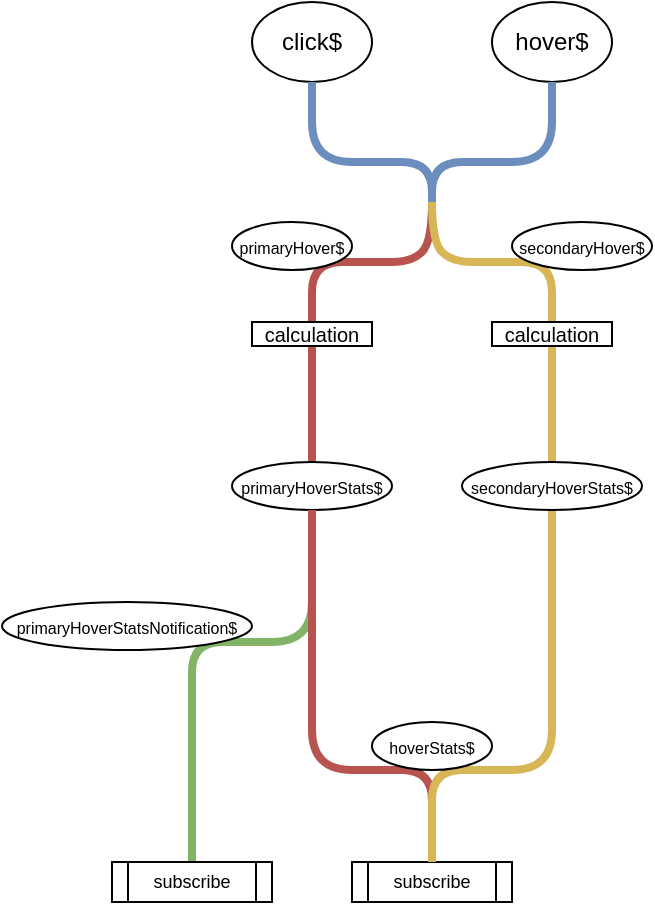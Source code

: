 <mxfile version="21.7.5" type="device" pages="3">
  <diagram id="mY4YXEkPMP-CmCI0tjbR" name="Page-1">
    <mxGraphModel dx="794" dy="834" grid="1" gridSize="10" guides="1" tooltips="1" connect="1" arrows="1" fold="1" page="1" pageScale="1" pageWidth="850" pageHeight="1100" math="0" shadow="0">
      <root>
        <mxCell id="0" />
        <mxCell id="1" parent="0" />
        <mxCell id="CvvgczpRA4a4i3LXRFUK-23" value="" style="curved=1;endArrow=none;html=1;rounded=0;endFill=0;strokeWidth=4;movable=1;resizable=1;rotatable=1;deletable=1;editable=1;connectable=1;entryX=0.5;entryY=1;entryDx=0;entryDy=0;fillColor=#d5e8d4;strokeColor=#82b366;" parent="1" target="CvvgczpRA4a4i3LXRFUK-26" edge="1">
          <mxGeometry x="-0.414" y="-170" width="50" height="50" relative="1" as="geometry">
            <mxPoint x="420" y="700" as="sourcePoint" />
            <mxPoint x="480" y="530" as="targetPoint" />
            <Array as="points">
              <mxPoint x="420" y="620.02" />
              <mxPoint x="420" y="590.02" />
              <mxPoint x="450" y="590.02" />
              <mxPoint x="470" y="590" />
              <mxPoint x="480" y="580" />
              <mxPoint x="480" y="560" />
            </Array>
            <mxPoint x="10" y="230" as="offset" />
          </mxGeometry>
        </mxCell>
        <mxCell id="CvvgczpRA4a4i3LXRFUK-1" value="click$" style="ellipse;whiteSpace=wrap;html=1;" parent="1" vertex="1">
          <mxGeometry x="450" y="270" width="60" height="40" as="geometry" />
        </mxCell>
        <mxCell id="CvvgczpRA4a4i3LXRFUK-3" value="hover$" style="ellipse;whiteSpace=wrap;html=1;" parent="1" vertex="1">
          <mxGeometry x="570" y="270" width="60" height="40" as="geometry" />
        </mxCell>
        <mxCell id="CvvgczpRA4a4i3LXRFUK-12" value="" style="curved=1;endArrow=none;html=1;rounded=0;endFill=0;strokeWidth=4;movable=1;resizable=1;rotatable=1;deletable=1;editable=1;connectable=1;fillColor=#dae8fc;strokeColor=#6c8ebf;" parent="1" edge="1">
          <mxGeometry x="-0.414" y="-170" width="50" height="50" relative="1" as="geometry">
            <mxPoint x="540" y="369.98" as="sourcePoint" />
            <mxPoint x="480" y="310" as="targetPoint" />
            <Array as="points">
              <mxPoint x="540" y="380" />
              <mxPoint x="540" y="350" />
              <mxPoint x="510" y="350" />
              <mxPoint x="490" y="349.98" />
              <mxPoint x="480" y="339.98" />
              <mxPoint x="480" y="319.98" />
            </Array>
            <mxPoint x="10" y="230" as="offset" />
          </mxGeometry>
        </mxCell>
        <mxCell id="CvvgczpRA4a4i3LXRFUK-15" value="" style="curved=1;endArrow=none;html=1;rounded=0;endFill=0;strokeWidth=4;movable=1;resizable=1;rotatable=1;deletable=1;editable=1;connectable=1;fillColor=#f8cecc;strokeColor=#b85450;" parent="1" edge="1">
          <mxGeometry x="-0.414" y="-170" width="50" height="50" relative="1" as="geometry">
            <mxPoint x="480" y="540" as="sourcePoint" />
            <mxPoint x="540" y="370" as="targetPoint" />
            <Array as="points">
              <mxPoint x="480" y="430.02" />
              <mxPoint x="480" y="400.02" />
              <mxPoint x="510" y="400.02" />
              <mxPoint x="530" y="400" />
              <mxPoint x="540" y="390" />
              <mxPoint x="540" y="370" />
            </Array>
            <mxPoint x="10" y="230" as="offset" />
          </mxGeometry>
        </mxCell>
        <mxCell id="CvvgczpRA4a4i3LXRFUK-20" value="&lt;font style=&quot;font-size: 8px;&quot;&gt;primaryHover$&lt;/font&gt;" style="ellipse;whiteSpace=wrap;html=1;" parent="1" vertex="1">
          <mxGeometry x="440" y="380" width="60" height="24" as="geometry" />
        </mxCell>
        <mxCell id="CvvgczpRA4a4i3LXRFUK-24" value="calculation" style="rounded=0;whiteSpace=wrap;html=1;fontSize=10;verticalAlign=middle;spacing=2;align=center;labelPosition=center;verticalLabelPosition=middle;" parent="1" vertex="1">
          <mxGeometry x="450" y="430" width="60" height="12" as="geometry" />
        </mxCell>
        <mxCell id="CvvgczpRA4a4i3LXRFUK-26" value="&lt;font style=&quot;font-size: 8px;&quot;&gt;primaryHoverStats$&lt;/font&gt;" style="ellipse;whiteSpace=wrap;html=1;" parent="1" vertex="1">
          <mxGeometry x="440" y="500" width="80" height="24" as="geometry" />
        </mxCell>
        <mxCell id="CvvgczpRA4a4i3LXRFUK-28" value="" style="curved=1;endArrow=none;html=1;rounded=0;endFill=0;strokeWidth=4;movable=1;resizable=1;rotatable=1;deletable=1;editable=1;connectable=1;fillColor=#f8cecc;strokeColor=#b85450;" parent="1" edge="1">
          <mxGeometry x="-0.414" y="-170" width="50" height="50" relative="1" as="geometry">
            <mxPoint x="540" y="700" as="sourcePoint" />
            <mxPoint x="480" y="524" as="targetPoint" />
            <Array as="points">
              <mxPoint x="540" y="684.02" />
              <mxPoint x="540" y="654.02" />
              <mxPoint x="510" y="654.02" />
              <mxPoint x="490" y="654" />
              <mxPoint x="480" y="644" />
              <mxPoint x="480" y="624" />
            </Array>
            <mxPoint x="10" y="230" as="offset" />
          </mxGeometry>
        </mxCell>
        <mxCell id="CvvgczpRA4a4i3LXRFUK-32" value="" style="curved=1;endArrow=none;html=1;rounded=0;endFill=0;strokeWidth=4;movable=1;resizable=1;rotatable=1;deletable=1;editable=1;connectable=1;fillColor=#dae8fc;strokeColor=#6c8ebf;" parent="1" edge="1">
          <mxGeometry x="-0.414" y="-170" width="50" height="50" relative="1" as="geometry">
            <mxPoint x="540" y="369.98" as="sourcePoint" />
            <mxPoint x="600" y="310" as="targetPoint" />
            <Array as="points">
              <mxPoint x="540" y="380" />
              <mxPoint x="540" y="350" />
              <mxPoint x="570" y="350" />
              <mxPoint x="590" y="349.98" />
              <mxPoint x="600" y="339.98" />
              <mxPoint x="600" y="319.98" />
            </Array>
            <mxPoint x="10" y="230" as="offset" />
          </mxGeometry>
        </mxCell>
        <mxCell id="CvvgczpRA4a4i3LXRFUK-33" value="subscribe" style="shape=process;whiteSpace=wrap;html=1;backgroundOutline=1;fontSize=9;" parent="1" vertex="1">
          <mxGeometry x="380" y="700" width="80" height="20" as="geometry" />
        </mxCell>
        <mxCell id="CvvgczpRA4a4i3LXRFUK-34" value="subscribe" style="shape=process;whiteSpace=wrap;html=1;backgroundOutline=1;fontSize=9;" parent="1" vertex="1">
          <mxGeometry x="500" y="700" width="80" height="20" as="geometry" />
        </mxCell>
        <mxCell id="CvvgczpRA4a4i3LXRFUK-29" value="&lt;font style=&quot;font-size: 8px;&quot;&gt;primaryHoverStatsNotification$&lt;/font&gt;" style="ellipse;whiteSpace=wrap;html=1;" parent="1" vertex="1">
          <mxGeometry x="325" y="570" width="125" height="24" as="geometry" />
        </mxCell>
        <mxCell id="CvvgczpRA4a4i3LXRFUK-16" value="" style="curved=1;endArrow=none;html=1;rounded=0;endFill=0;strokeWidth=4;movable=1;resizable=1;rotatable=1;deletable=1;editable=1;connectable=1;fillColor=#fff2cc;strokeColor=#d6b656;" parent="1" edge="1">
          <mxGeometry x="-0.414" y="-170" width="50" height="50" relative="1" as="geometry">
            <mxPoint x="600" y="540" as="sourcePoint" />
            <mxPoint x="540" y="370" as="targetPoint" />
            <Array as="points">
              <mxPoint x="600" y="430.02" />
              <mxPoint x="600" y="400.02" />
              <mxPoint x="570" y="400.02" />
              <mxPoint x="550" y="400" />
              <mxPoint x="540" y="390" />
              <mxPoint x="540" y="370" />
            </Array>
            <mxPoint x="10" y="230" as="offset" />
          </mxGeometry>
        </mxCell>
        <mxCell id="CvvgczpRA4a4i3LXRFUK-22" value="" style="curved=1;endArrow=none;html=1;rounded=0;endFill=0;strokeWidth=4;movable=1;resizable=1;rotatable=1;deletable=1;editable=1;connectable=1;fillColor=#fff2cc;strokeColor=#d6b656;exitX=0.5;exitY=0;exitDx=0;exitDy=0;" parent="1" source="CvvgczpRA4a4i3LXRFUK-34" edge="1">
          <mxGeometry x="-0.414" y="-170" width="50" height="50" relative="1" as="geometry">
            <mxPoint x="540" y="694" as="sourcePoint" />
            <mxPoint x="600" y="524" as="targetPoint" />
            <Array as="points">
              <mxPoint x="540" y="684.02" />
              <mxPoint x="540" y="654.02" />
              <mxPoint x="570" y="654.02" />
              <mxPoint x="590" y="654" />
              <mxPoint x="600" y="644" />
              <mxPoint x="600" y="624" />
            </Array>
            <mxPoint x="10" y="230" as="offset" />
          </mxGeometry>
        </mxCell>
        <mxCell id="CvvgczpRA4a4i3LXRFUK-25" value="calculation" style="rounded=0;whiteSpace=wrap;html=1;fontSize=10;verticalAlign=middle;spacing=2;align=center;labelPosition=center;verticalLabelPosition=middle;" parent="1" vertex="1">
          <mxGeometry x="570" y="430" width="60" height="12" as="geometry" />
        </mxCell>
        <mxCell id="CvvgczpRA4a4i3LXRFUK-27" value="&lt;font style=&quot;font-size: 8px;&quot;&gt;secondaryHoverStats$&lt;/font&gt;" style="ellipse;whiteSpace=wrap;html=1;" parent="1" vertex="1">
          <mxGeometry x="555" y="500" width="90" height="24" as="geometry" />
        </mxCell>
        <mxCell id="CvvgczpRA4a4i3LXRFUK-21" value="&lt;font style=&quot;font-size: 8px;&quot;&gt;secondaryHover$&lt;/font&gt;" style="ellipse;whiteSpace=wrap;html=1;" parent="1" vertex="1">
          <mxGeometry x="580" y="380" width="70" height="24" as="geometry" />
        </mxCell>
        <mxCell id="CvvgczpRA4a4i3LXRFUK-30" value="&lt;font style=&quot;font-size: 8px;&quot;&gt;hoverStats$&lt;/font&gt;" style="ellipse;whiteSpace=wrap;html=1;" parent="1" vertex="1">
          <mxGeometry x="510" y="630" width="60" height="24" as="geometry" />
        </mxCell>
      </root>
    </mxGraphModel>
  </diagram>
  <diagram id="TzSxuPNgwWQzvEJFoPlJ" name="Ignite1">
    <mxGraphModel dx="3201" dy="1106" grid="1" gridSize="10" guides="1" tooltips="1" connect="1" arrows="1" fold="1" page="1" pageScale="1" pageWidth="850" pageHeight="1100" math="0" shadow="0">
      <root>
        <mxCell id="0" />
        <mxCell id="1" parent="0" />
        <mxCell id="wucsfYGgwWHqaqORj5_C-1" value="Creature-0-5549-576-29923-28231-000039701D&lt;br&gt;Tender" style="rounded=0;whiteSpace=wrap;html=1;" vertex="1" parent="1">
          <mxGeometry x="40" y="320" width="310" height="60" as="geometry" />
        </mxCell>
        <mxCell id="wucsfYGgwWHqaqORj5_C-3" value="Creature-0-5549-576-29923-26793-000239701D&lt;br&gt;Frayer" style="rounded=0;whiteSpace=wrap;html=1;" vertex="1" parent="1">
          <mxGeometry x="750" y="320" width="310" height="60" as="geometry" />
        </mxCell>
        <mxCell id="wucsfYGgwWHqaqORj5_C-4" value="Creature-0-5549-576-29923-26782-0000B9701D&lt;br&gt;Keeper" style="rounded=0;whiteSpace=wrap;html=1;" vertex="1" parent="1">
          <mxGeometry x="400" y="320" width="310" height="60" as="geometry" />
        </mxCell>
        <mxCell id="wucsfYGgwWHqaqORj5_C-15" style="edgeStyle=orthogonalEdgeStyle;rounded=0;orthogonalLoop=1;jettySize=auto;html=1;" edge="1" parent="1" source="wucsfYGgwWHqaqORj5_C-5" target="wucsfYGgwWHqaqORj5_C-14">
          <mxGeometry relative="1" as="geometry" />
        </mxCell>
        <mxCell id="wucsfYGgwWHqaqORj5_C-5" value="1761 damage&lt;br&gt;704.4 ignite&lt;br&gt;352.2 tick" style="ellipse;shape=cloud;whiteSpace=wrap;html=1;" vertex="1" parent="1">
          <mxGeometry x="80" y="390" width="180" height="80" as="geometry" />
        </mxCell>
        <mxCell id="wucsfYGgwWHqaqORj5_C-12" value="" style="edgeStyle=orthogonalEdgeStyle;rounded=0;orthogonalLoop=1;jettySize=auto;html=1;" edge="1" parent="1" source="wucsfYGgwWHqaqORj5_C-8" target="wucsfYGgwWHqaqORj5_C-11">
          <mxGeometry relative="1" as="geometry" />
        </mxCell>
        <mxCell id="wucsfYGgwWHqaqORj5_C-8" value="1618 damage&lt;br&gt;647.2 ignite&lt;br&gt;323.6 tick" style="ellipse;shape=cloud;whiteSpace=wrap;html=1;" vertex="1" parent="1">
          <mxGeometry x="465" y="390" width="180" height="80" as="geometry" />
        </mxCell>
        <mxCell id="wucsfYGgwWHqaqORj5_C-9" value="2499 damage&lt;br&gt;999.6 ignite&lt;br&gt;499.8 tick" style="ellipse;shape=cloud;whiteSpace=wrap;html=1;" vertex="1" parent="1">
          <mxGeometry x="830" y="400" width="180" height="80" as="geometry" />
        </mxCell>
        <mxCell id="wucsfYGgwWHqaqORj5_C-13" style="edgeStyle=orthogonalEdgeStyle;rounded=0;orthogonalLoop=1;jettySize=auto;html=1;exitX=0;exitY=1;exitDx=0;exitDy=0;" edge="1" parent="1" source="wucsfYGgwWHqaqORj5_C-11">
          <mxGeometry relative="1" as="geometry">
            <mxPoint x="220" y="630" as="targetPoint" />
          </mxGeometry>
        </mxCell>
        <mxCell id="wucsfYGgwWHqaqORj5_C-16" style="edgeStyle=orthogonalEdgeStyle;rounded=0;orthogonalLoop=1;jettySize=auto;html=1;" edge="1" parent="1" source="wucsfYGgwWHqaqORj5_C-11">
          <mxGeometry relative="1" as="geometry">
            <mxPoint x="-90" y="690" as="targetPoint" />
            <Array as="points">
              <mxPoint x="555" y="690" />
              <mxPoint x="200" y="690" />
            </Array>
          </mxGeometry>
        </mxCell>
        <mxCell id="wucsfYGgwWHqaqORj5_C-24" style="edgeStyle=orthogonalEdgeStyle;rounded=0;orthogonalLoop=1;jettySize=auto;html=1;exitX=0.5;exitY=1;exitDx=0;exitDy=0;" edge="1" parent="1">
          <mxGeometry relative="1" as="geometry">
            <mxPoint x="1120" y="660" as="targetPoint" />
            <mxPoint x="560" y="620" as="sourcePoint" />
            <Array as="points">
              <mxPoint x="560" y="645" />
              <mxPoint x="960" y="645" />
              <mxPoint x="960" y="660" />
            </Array>
          </mxGeometry>
        </mxCell>
        <mxCell id="wucsfYGgwWHqaqORj5_C-28" style="edgeStyle=orthogonalEdgeStyle;rounded=0;orthogonalLoop=1;jettySize=auto;html=1;exitX=0.5;exitY=1;exitDx=0;exitDy=0;" edge="1" parent="1" source="wucsfYGgwWHqaqORj5_C-11">
          <mxGeometry relative="1" as="geometry">
            <mxPoint x="1510" y="700" as="targetPoint" />
            <mxPoint x="470" y="640" as="sourcePoint" />
            <Array as="points">
              <mxPoint x="555" y="710" />
            </Array>
          </mxGeometry>
        </mxCell>
        <mxCell id="E5mjq90dDUPu3r7NCgDZ-1" style="edgeStyle=orthogonalEdgeStyle;rounded=0;orthogonalLoop=1;jettySize=auto;html=1;" edge="1" parent="1" source="wucsfYGgwWHqaqORj5_C-11">
          <mxGeometry relative="1" as="geometry">
            <mxPoint x="930" y="750" as="targetPoint" />
          </mxGeometry>
        </mxCell>
        <mxCell id="wucsfYGgwWHqaqORj5_C-11" value="Fireblast" style="ellipse;whiteSpace=wrap;html=1;" vertex="1" parent="1">
          <mxGeometry x="515" y="550" width="80" height="80" as="geometry" />
        </mxCell>
        <mxCell id="wucsfYGgwWHqaqORj5_C-14" value="impact refresh" style="ellipse;shape=cloud;whiteSpace=wrap;html=1;" vertex="1" parent="1">
          <mxGeometry x="50" y="590" width="180" height="80" as="geometry" />
        </mxCell>
        <mxCell id="wucsfYGgwWHqaqORj5_C-17" value="Creature-0-5549-576-29923-28231-0000B9701D&lt;br&gt;Tender 2" style="rounded=0;whiteSpace=wrap;html=1;" vertex="1" parent="1">
          <mxGeometry x="-300" y="340" width="310" height="60" as="geometry" />
        </mxCell>
        <mxCell id="wucsfYGgwWHqaqORj5_C-18" style="edgeStyle=orthogonalEdgeStyle;rounded=0;orthogonalLoop=1;jettySize=auto;html=1;" edge="1" parent="1" source="wucsfYGgwWHqaqORj5_C-19" target="wucsfYGgwWHqaqORj5_C-20">
          <mxGeometry relative="1" as="geometry" />
        </mxCell>
        <mxCell id="wucsfYGgwWHqaqORj5_C-19" value="" style="ellipse;shape=cloud;whiteSpace=wrap;html=1;" vertex="1" parent="1">
          <mxGeometry x="-260" y="410" width="180" height="80" as="geometry" />
        </mxCell>
        <mxCell id="wucsfYGgwWHqaqORj5_C-20" value="impact apply" style="ellipse;shape=cloud;whiteSpace=wrap;html=1;" vertex="1" parent="1">
          <mxGeometry x="-290" y="610" width="180" height="80" as="geometry" />
        </mxCell>
        <mxCell id="wucsfYGgwWHqaqORj5_C-22" value="Creature-0-5549-576-29923-26793-0001B9701E&lt;br&gt;Frayer 2" style="rounded=0;whiteSpace=wrap;html=1;" vertex="1" parent="1">
          <mxGeometry x="1090" y="320" width="310" height="60" as="geometry" />
        </mxCell>
        <mxCell id="wucsfYGgwWHqaqORj5_C-25" style="edgeStyle=orthogonalEdgeStyle;rounded=0;orthogonalLoop=1;jettySize=auto;html=1;" edge="1" parent="1" source="wucsfYGgwWHqaqORj5_C-26" target="wucsfYGgwWHqaqORj5_C-27">
          <mxGeometry relative="1" as="geometry" />
        </mxCell>
        <mxCell id="wucsfYGgwWHqaqORj5_C-26" value="" style="ellipse;shape=cloud;whiteSpace=wrap;html=1;" vertex="1" parent="1">
          <mxGeometry x="1160" y="390" width="180" height="80" as="geometry" />
        </mxCell>
        <mxCell id="wucsfYGgwWHqaqORj5_C-27" value="impact apply" style="ellipse;shape=cloud;whiteSpace=wrap;html=1;" vertex="1" parent="1">
          <mxGeometry x="1130" y="590" width="180" height="80" as="geometry" />
        </mxCell>
        <mxCell id="wucsfYGgwWHqaqORj5_C-29" value="Creature-0-5549-576-29923-26782-000039701D&lt;br&gt;Keeper 2" style="rounded=0;whiteSpace=wrap;html=1;" vertex="1" parent="1">
          <mxGeometry x="1420" y="320" width="310" height="60" as="geometry" />
        </mxCell>
        <mxCell id="wucsfYGgwWHqaqORj5_C-30" style="edgeStyle=orthogonalEdgeStyle;rounded=0;orthogonalLoop=1;jettySize=auto;html=1;" edge="1" parent="1" source="wucsfYGgwWHqaqORj5_C-31" target="wucsfYGgwWHqaqORj5_C-32">
          <mxGeometry relative="1" as="geometry" />
        </mxCell>
        <mxCell id="wucsfYGgwWHqaqORj5_C-31" value="" style="ellipse;shape=cloud;whiteSpace=wrap;html=1;" vertex="1" parent="1">
          <mxGeometry x="1490" y="390" width="180" height="80" as="geometry" />
        </mxCell>
        <mxCell id="wucsfYGgwWHqaqORj5_C-32" value="impact apply" style="ellipse;shape=cloud;whiteSpace=wrap;html=1;" vertex="1" parent="1">
          <mxGeometry x="1460" y="590" width="180" height="80" as="geometry" />
        </mxCell>
        <mxCell id="wucsfYGgwWHqaqORj5_C-35" value="1618 damage&lt;br&gt;647.2 ignite&lt;br&gt;323 tick 1" style="ellipse;shape=cloud;whiteSpace=wrap;html=1;" vertex="1" parent="1">
          <mxGeometry x="465" y="780" width="180" height="80" as="geometry" />
        </mxCell>
        <mxCell id="wucsfYGgwWHqaqORj5_C-37" value="2499 damage&lt;br&gt;999.6 ignite&lt;br&gt;500 tick 1" style="ellipse;shape=cloud;whiteSpace=wrap;html=1;" vertex="1" parent="1">
          <mxGeometry x="840" y="780" width="180" height="80" as="geometry" />
        </mxCell>
        <mxCell id="wucsfYGgwWHqaqORj5_C-38" value="1618 damage&lt;br&gt;647.2 ignite&lt;br&gt;323.6 tick 1" style="ellipse;shape=cloud;whiteSpace=wrap;html=1;" vertex="1" parent="1">
          <mxGeometry x="50" y="770" width="180" height="80" as="geometry" />
        </mxCell>
        <mxCell id="wucsfYGgwWHqaqORj5_C-39" value="1618 damage&lt;br&gt;647.2 ignite&lt;br&gt;323.6 tick 1" style="ellipse;shape=cloud;whiteSpace=wrap;html=1;" vertex="1" parent="1">
          <mxGeometry x="1500" y="780" width="180" height="80" as="geometry" />
        </mxCell>
        <mxCell id="wucsfYGgwWHqaqORj5_C-40" value="1618 damage&lt;br&gt;647.2 ignite&lt;br&gt;323.6 tick 1" style="ellipse;shape=cloud;whiteSpace=wrap;html=1;" vertex="1" parent="1">
          <mxGeometry x="-310" y="770" width="180" height="80" as="geometry" />
        </mxCell>
        <mxCell id="wucsfYGgwWHqaqORj5_C-41" value="1618 damage&lt;br&gt;647.2 ignite&lt;br&gt;323.6 tick 1" style="ellipse;shape=cloud;whiteSpace=wrap;html=1;" vertex="1" parent="1">
          <mxGeometry x="1140" y="790" width="180" height="80" as="geometry" />
        </mxCell>
        <mxCell id="wucsfYGgwWHqaqORj5_C-42" value="ignite removed/ unit died" style="shape=process;whiteSpace=wrap;html=1;backgroundOutline=1;" vertex="1" parent="1">
          <mxGeometry x="870" y="910" width="120" height="60" as="geometry" />
        </mxCell>
        <mxCell id="wucsfYGgwWHqaqORj5_C-43" value="ignite removed/ unit died" style="shape=process;whiteSpace=wrap;html=1;backgroundOutline=1;" vertex="1" parent="1">
          <mxGeometry x="1185" y="910" width="120" height="60" as="geometry" />
        </mxCell>
        <mxCell id="wucsfYGgwWHqaqORj5_C-44" value="2957 damage&lt;br&gt;1182.8 ignite + (647.2 - 323)&lt;br&gt;=&amp;nbsp; 1507 ignite&lt;br&gt;502.333 3tick" style="ellipse;shape=cloud;whiteSpace=wrap;html=1;" vertex="1" parent="1">
          <mxGeometry x="465" y="970" width="180" height="100" as="geometry" />
        </mxCell>
        <mxCell id="wucsfYGgwWHqaqORj5_C-45" value="1618 damage&lt;br&gt;647.2 ignite&lt;br&gt;323.6 tick 2" style="ellipse;shape=cloud;whiteSpace=wrap;html=1;" vertex="1" parent="1">
          <mxGeometry x="50" y="1110" width="180" height="80" as="geometry" />
        </mxCell>
        <mxCell id="wucsfYGgwWHqaqORj5_C-46" value="ignite removed after 2 ticks" style="shape=process;whiteSpace=wrap;html=1;backgroundOutline=1;" vertex="1" parent="1">
          <mxGeometry x="80" y="1230" width="120" height="60" as="geometry" />
        </mxCell>
        <mxCell id="wucsfYGgwWHqaqORj5_C-47" value="2957 damage&lt;br&gt;1182.8 ignite + (647.2 - 323)&lt;br&gt;=&amp;nbsp; 1507 ignite&lt;br&gt;502 tick 1" style="ellipse;shape=cloud;whiteSpace=wrap;html=1;" vertex="1" parent="1">
          <mxGeometry x="465" y="1100" width="180" height="100" as="geometry" />
        </mxCell>
        <mxCell id="wucsfYGgwWHqaqORj5_C-48" value="1618 damage&lt;br&gt;647.2 ignite&lt;br&gt;323.6 tick 2" style="ellipse;shape=cloud;whiteSpace=wrap;html=1;" vertex="1" parent="1">
          <mxGeometry x="1500" y="1110" width="180" height="80" as="geometry" />
        </mxCell>
        <mxCell id="wucsfYGgwWHqaqORj5_C-49" value="ignite removed after 2 ticks" style="shape=process;whiteSpace=wrap;html=1;backgroundOutline=1;" vertex="1" parent="1">
          <mxGeometry x="1540" y="1240" width="120" height="60" as="geometry" />
        </mxCell>
        <mxCell id="wucsfYGgwWHqaqORj5_C-50" value="1618 damage&lt;br&gt;647.2 ignite&lt;br&gt;323.6 tick 2" style="ellipse;shape=cloud;whiteSpace=wrap;html=1;" vertex="1" parent="1">
          <mxGeometry x="-300" y="1100" width="180" height="80" as="geometry" />
        </mxCell>
        <mxCell id="wucsfYGgwWHqaqORj5_C-51" value="ignite removed after 2 ticks" style="shape=process;whiteSpace=wrap;html=1;backgroundOutline=1;" vertex="1" parent="1">
          <mxGeometry x="-270" y="1220" width="120" height="60" as="geometry" />
        </mxCell>
        <mxCell id="wucsfYGgwWHqaqORj5_C-52" value="2957 damage&lt;br&gt;1182.8 ignite + (647.2 - 323)&lt;br&gt;=&amp;nbsp; 1507 ignite&lt;br&gt;502 tick 2" style="ellipse;shape=cloud;whiteSpace=wrap;html=1;" vertex="1" parent="1">
          <mxGeometry x="470" y="1210" width="180" height="100" as="geometry" />
        </mxCell>
        <mxCell id="wucsfYGgwWHqaqORj5_C-53" value="ignite removed/ unit died" style="shape=process;whiteSpace=wrap;html=1;backgroundOutline=1;" vertex="1" parent="1">
          <mxGeometry x="510" y="1330" width="120" height="60" as="geometry" />
        </mxCell>
        <mxCell id="wucsfYGgwWHqaqORj5_C-54" value="" style="endArrow=classic;html=1;rounded=0;" edge="1" parent="1">
          <mxGeometry width="50" height="50" relative="1" as="geometry">
            <mxPoint x="-420" y="370" as="sourcePoint" />
            <mxPoint x="-420" y="1390" as="targetPoint" />
          </mxGeometry>
        </mxCell>
        <mxCell id="wucsfYGgwWHqaqORj5_C-55" value="" style="endArrow=none;html=1;rounded=0;" edge="1" parent="1">
          <mxGeometry width="50" height="50" relative="1" as="geometry">
            <mxPoint x="-450" y="1370" as="sourcePoint" />
            <mxPoint x="-380" y="1370" as="targetPoint" />
          </mxGeometry>
        </mxCell>
        <mxCell id="wucsfYGgwWHqaqORj5_C-56" value="" style="endArrow=none;html=1;rounded=0;" edge="1" parent="1">
          <mxGeometry width="50" height="50" relative="1" as="geometry">
            <mxPoint x="-450" y="1249.5" as="sourcePoint" />
            <mxPoint x="-380" y="1249.5" as="targetPoint" />
          </mxGeometry>
        </mxCell>
        <mxCell id="wucsfYGgwWHqaqORj5_C-57" value="" style="endArrow=none;html=1;rounded=0;" edge="1" parent="1">
          <mxGeometry width="50" height="50" relative="1" as="geometry">
            <mxPoint x="-450" y="1139.5" as="sourcePoint" />
            <mxPoint x="-380" y="1139.5" as="targetPoint" />
          </mxGeometry>
        </mxCell>
        <mxCell id="wucsfYGgwWHqaqORj5_C-58" value="" style="endArrow=none;html=1;rounded=0;" edge="1" parent="1">
          <mxGeometry width="50" height="50" relative="1" as="geometry">
            <mxPoint x="-450" y="1019.5" as="sourcePoint" />
            <mxPoint x="-380" y="1019.5" as="targetPoint" />
          </mxGeometry>
        </mxCell>
        <mxCell id="wucsfYGgwWHqaqORj5_C-59" value="" style="endArrow=none;html=1;rounded=0;" edge="1" parent="1">
          <mxGeometry width="50" height="50" relative="1" as="geometry">
            <mxPoint x="-450" y="939.5" as="sourcePoint" />
            <mxPoint x="-380" y="939.5" as="targetPoint" />
          </mxGeometry>
        </mxCell>
        <mxCell id="wucsfYGgwWHqaqORj5_C-60" value="" style="endArrow=none;html=1;rounded=0;" edge="1" parent="1">
          <mxGeometry width="50" height="50" relative="1" as="geometry">
            <mxPoint x="-450" y="809.5" as="sourcePoint" />
            <mxPoint x="-380" y="809.5" as="targetPoint" />
          </mxGeometry>
        </mxCell>
        <mxCell id="wucsfYGgwWHqaqORj5_C-61" value="" style="endArrow=none;html=1;rounded=0;" edge="1" parent="1">
          <mxGeometry width="50" height="50" relative="1" as="geometry">
            <mxPoint x="-450" y="649.5" as="sourcePoint" />
            <mxPoint x="-380" y="649.5" as="targetPoint" />
          </mxGeometry>
        </mxCell>
        <mxCell id="wucsfYGgwWHqaqORj5_C-62" value="" style="endArrow=none;html=1;rounded=0;" edge="1" parent="1">
          <mxGeometry width="50" height="50" relative="1" as="geometry">
            <mxPoint x="-450" y="449.5" as="sourcePoint" />
            <mxPoint x="-380" y="449.5" as="targetPoint" />
          </mxGeometry>
        </mxCell>
        <mxCell id="wucsfYGgwWHqaqORj5_C-63" value="" style="endArrow=none;html=1;rounded=0;" edge="1" parent="1">
          <mxGeometry width="50" height="50" relative="1" as="geometry">
            <mxPoint x="-450" y="369.5" as="sourcePoint" />
            <mxPoint x="-380" y="369.5" as="targetPoint" />
          </mxGeometry>
        </mxCell>
        <mxCell id="wucsfYGgwWHqaqORj5_C-64" value="T0" style="text;html=1;align=center;verticalAlign=middle;resizable=0;points=[];autosize=1;strokeColor=none;fillColor=none;" vertex="1" parent="1">
          <mxGeometry x="-490" y="358" width="40" height="30" as="geometry" />
        </mxCell>
        <mxCell id="wucsfYGgwWHqaqORj5_C-65" value="T1" style="text;html=1;align=center;verticalAlign=middle;resizable=0;points=[];autosize=1;strokeColor=none;fillColor=none;" vertex="1" parent="1">
          <mxGeometry x="-490" y="435" width="40" height="30" as="geometry" />
        </mxCell>
        <mxCell id="wucsfYGgwWHqaqORj5_C-66" value="T2" style="text;html=1;align=center;verticalAlign=middle;resizable=0;points=[];autosize=1;strokeColor=none;fillColor=none;" vertex="1" parent="1">
          <mxGeometry x="-490" y="635" width="40" height="30" as="geometry" />
        </mxCell>
        <mxCell id="wucsfYGgwWHqaqORj5_C-67" value="T3" style="text;html=1;align=center;verticalAlign=middle;resizable=0;points=[];autosize=1;strokeColor=none;fillColor=none;" vertex="1" parent="1">
          <mxGeometry x="-490" y="795" width="40" height="30" as="geometry" />
        </mxCell>
        <mxCell id="wucsfYGgwWHqaqORj5_C-68" value="T4" style="text;html=1;align=center;verticalAlign=middle;resizable=0;points=[];autosize=1;strokeColor=none;fillColor=none;" vertex="1" parent="1">
          <mxGeometry x="-490" y="925" width="40" height="30" as="geometry" />
        </mxCell>
        <mxCell id="wucsfYGgwWHqaqORj5_C-69" value="T5" style="text;html=1;align=center;verticalAlign=middle;resizable=0;points=[];autosize=1;strokeColor=none;fillColor=none;" vertex="1" parent="1">
          <mxGeometry x="-490" y="1005" width="40" height="30" as="geometry" />
        </mxCell>
        <mxCell id="wucsfYGgwWHqaqORj5_C-70" value="T6" style="text;html=1;align=center;verticalAlign=middle;resizable=0;points=[];autosize=1;strokeColor=none;fillColor=none;" vertex="1" parent="1">
          <mxGeometry x="-490" y="1125" width="40" height="30" as="geometry" />
        </mxCell>
        <mxCell id="wucsfYGgwWHqaqORj5_C-71" value="T7" style="text;html=1;align=center;verticalAlign=middle;resizable=0;points=[];autosize=1;strokeColor=none;fillColor=none;" vertex="1" parent="1">
          <mxGeometry x="-490" y="1235" width="40" height="30" as="geometry" />
        </mxCell>
        <mxCell id="wucsfYGgwWHqaqORj5_C-72" value="T8" style="text;html=1;align=center;verticalAlign=middle;resizable=0;points=[];autosize=1;strokeColor=none;fillColor=none;" vertex="1" parent="1">
          <mxGeometry x="-490" y="1360" width="40" height="30" as="geometry" />
        </mxCell>
        <mxCell id="E5mjq90dDUPu3r7NCgDZ-2" value="IMPACT MISSED!" style="text;html=1;align=center;verticalAlign=middle;resizable=0;points=[];autosize=1;strokeColor=none;fillColor=none;" vertex="1" parent="1">
          <mxGeometry x="740" y="560" width="120" height="30" as="geometry" />
        </mxCell>
      </root>
    </mxGraphModel>
  </diagram>
  <diagram name="Ignite2" id="vBgbykAOTJgp89e5YGEV">
    <mxGraphModel dx="3089" dy="1053" grid="1" gridSize="10" guides="1" tooltips="1" connect="1" arrows="1" fold="1" page="1" pageScale="1" pageWidth="850" pageHeight="1100" math="0" shadow="0">
      <root>
        <mxCell id="hVYXkbjeMRklcl_CC8u0-0" />
        <mxCell id="hVYXkbjeMRklcl_CC8u0-1" parent="hVYXkbjeMRklcl_CC8u0-0" />
        <mxCell id="hVYXkbjeMRklcl_CC8u0-2" value="Creature-0-5549-576-29923-28231-000139701D&lt;br&gt;Tender" style="rounded=0;whiteSpace=wrap;html=1;" vertex="1" parent="hVYXkbjeMRklcl_CC8u0-1">
          <mxGeometry x="40" y="320" width="310" height="60" as="geometry" />
        </mxCell>
        <mxCell id="hVYXkbjeMRklcl_CC8u0-3" value="Creature-0-5549-576-29923-26782-000139701D&lt;br&gt;Keeper" style="rounded=0;whiteSpace=wrap;html=1;" vertex="1" parent="hVYXkbjeMRklcl_CC8u0-1">
          <mxGeometry x="720" y="320" width="310" height="60" as="geometry" />
        </mxCell>
        <mxCell id="hVYXkbjeMRklcl_CC8u0-4" value="Creature-0-5549-576-29923-26716-0000B9701C&lt;br&gt;Warder" style="rounded=0;whiteSpace=wrap;html=1;" vertex="1" parent="hVYXkbjeMRklcl_CC8u0-1">
          <mxGeometry x="400" y="320" width="310" height="60" as="geometry" />
        </mxCell>
        <mxCell id="hVYXkbjeMRklcl_CC8u0-5" style="edgeStyle=orthogonalEdgeStyle;rounded=0;orthogonalLoop=1;jettySize=auto;html=1;" edge="1" parent="hVYXkbjeMRklcl_CC8u0-1" source="hVYXkbjeMRklcl_CC8u0-6">
          <mxGeometry relative="1" as="geometry">
            <mxPoint x="140" y="590" as="targetPoint" />
          </mxGeometry>
        </mxCell>
        <mxCell id="hVYXkbjeMRklcl_CC8u0-6" value="2915 damage&lt;br&gt;1166 ignite&lt;br&gt;583 tick" style="ellipse;shape=cloud;whiteSpace=wrap;html=1;" vertex="1" parent="hVYXkbjeMRklcl_CC8u0-1">
          <mxGeometry x="80" y="400" width="180" height="80" as="geometry" />
        </mxCell>
        <mxCell id="hVYXkbjeMRklcl_CC8u0-16" value="Creature-0-5549-576-29923-26792-000139701C&lt;br&gt;Protector" style="rounded=0;whiteSpace=wrap;html=1;" vertex="1" parent="hVYXkbjeMRklcl_CC8u0-1">
          <mxGeometry x="-300" y="340" width="310" height="60" as="geometry" />
        </mxCell>
        <mxCell id="hVYXkbjeMRklcl_CC8u0-17" style="edgeStyle=orthogonalEdgeStyle;rounded=0;orthogonalLoop=1;jettySize=auto;html=1;" edge="1" parent="hVYXkbjeMRklcl_CC8u0-1">
          <mxGeometry relative="1" as="geometry">
            <mxPoint x="-170" y="490" as="sourcePoint" />
            <mxPoint x="-200" y="610" as="targetPoint" />
          </mxGeometry>
        </mxCell>
        <mxCell id="hVYXkbjeMRklcl_CC8u0-20" value="Creature-0-5549-576-29923-26716-000039701C&lt;br&gt;Warder2" style="rounded=0;whiteSpace=wrap;html=1;" vertex="1" parent="hVYXkbjeMRklcl_CC8u0-1">
          <mxGeometry x="1040" y="320" width="310" height="60" as="geometry" />
        </mxCell>
        <mxCell id="hVYXkbjeMRklcl_CC8u0-46" value="" style="endArrow=classic;html=1;rounded=0;" edge="1" parent="hVYXkbjeMRklcl_CC8u0-1">
          <mxGeometry width="50" height="50" relative="1" as="geometry">
            <mxPoint x="-420" y="370" as="sourcePoint" />
            <mxPoint x="-420" y="2400" as="targetPoint" />
          </mxGeometry>
        </mxCell>
        <mxCell id="hVYXkbjeMRklcl_CC8u0-47" value="" style="endArrow=none;html=1;rounded=0;" edge="1" parent="hVYXkbjeMRklcl_CC8u0-1">
          <mxGeometry width="50" height="50" relative="1" as="geometry">
            <mxPoint x="-450" y="1370" as="sourcePoint" />
            <mxPoint x="-380" y="1370" as="targetPoint" />
          </mxGeometry>
        </mxCell>
        <mxCell id="hVYXkbjeMRklcl_CC8u0-48" value="" style="endArrow=none;html=1;rounded=0;" edge="1" parent="hVYXkbjeMRklcl_CC8u0-1">
          <mxGeometry width="50" height="50" relative="1" as="geometry">
            <mxPoint x="-450" y="1249.5" as="sourcePoint" />
            <mxPoint x="-380" y="1249.5" as="targetPoint" />
          </mxGeometry>
        </mxCell>
        <mxCell id="hVYXkbjeMRklcl_CC8u0-49" value="" style="endArrow=none;html=1;rounded=0;" edge="1" parent="hVYXkbjeMRklcl_CC8u0-1">
          <mxGeometry width="50" height="50" relative="1" as="geometry">
            <mxPoint x="-450" y="1139.5" as="sourcePoint" />
            <mxPoint x="-380" y="1139.5" as="targetPoint" />
          </mxGeometry>
        </mxCell>
        <mxCell id="hVYXkbjeMRklcl_CC8u0-50" value="" style="endArrow=none;html=1;rounded=0;" edge="1" parent="hVYXkbjeMRklcl_CC8u0-1">
          <mxGeometry width="50" height="50" relative="1" as="geometry">
            <mxPoint x="-450" y="1019.5" as="sourcePoint" />
            <mxPoint x="-380" y="1019.5" as="targetPoint" />
          </mxGeometry>
        </mxCell>
        <mxCell id="hVYXkbjeMRklcl_CC8u0-51" value="" style="endArrow=none;html=1;rounded=0;" edge="1" parent="hVYXkbjeMRklcl_CC8u0-1">
          <mxGeometry width="50" height="50" relative="1" as="geometry">
            <mxPoint x="-450" y="939.5" as="sourcePoint" />
            <mxPoint x="-380" y="939.5" as="targetPoint" />
          </mxGeometry>
        </mxCell>
        <mxCell id="hVYXkbjeMRklcl_CC8u0-52" value="" style="endArrow=none;html=1;rounded=0;" edge="1" parent="hVYXkbjeMRklcl_CC8u0-1">
          <mxGeometry width="50" height="50" relative="1" as="geometry">
            <mxPoint x="-450" y="809.5" as="sourcePoint" />
            <mxPoint x="-380" y="809.5" as="targetPoint" />
          </mxGeometry>
        </mxCell>
        <mxCell id="hVYXkbjeMRklcl_CC8u0-53" value="" style="endArrow=none;html=1;rounded=0;" edge="1" parent="hVYXkbjeMRklcl_CC8u0-1">
          <mxGeometry width="50" height="50" relative="1" as="geometry">
            <mxPoint x="-450" y="649.5" as="sourcePoint" />
            <mxPoint x="-380" y="649.5" as="targetPoint" />
          </mxGeometry>
        </mxCell>
        <mxCell id="hVYXkbjeMRklcl_CC8u0-54" value="" style="endArrow=none;html=1;rounded=0;" edge="1" parent="hVYXkbjeMRklcl_CC8u0-1">
          <mxGeometry width="50" height="50" relative="1" as="geometry">
            <mxPoint x="-450" y="449.5" as="sourcePoint" />
            <mxPoint x="-380" y="449.5" as="targetPoint" />
          </mxGeometry>
        </mxCell>
        <mxCell id="hVYXkbjeMRklcl_CC8u0-55" value="" style="endArrow=none;html=1;rounded=0;" edge="1" parent="hVYXkbjeMRklcl_CC8u0-1">
          <mxGeometry width="50" height="50" relative="1" as="geometry">
            <mxPoint x="-450" y="369.5" as="sourcePoint" />
            <mxPoint x="-380" y="369.5" as="targetPoint" />
          </mxGeometry>
        </mxCell>
        <mxCell id="hVYXkbjeMRklcl_CC8u0-56" value="T0" style="text;html=1;align=center;verticalAlign=middle;resizable=0;points=[];autosize=1;strokeColor=none;fillColor=none;" vertex="1" parent="hVYXkbjeMRklcl_CC8u0-1">
          <mxGeometry x="-490" y="358" width="40" height="30" as="geometry" />
        </mxCell>
        <mxCell id="hVYXkbjeMRklcl_CC8u0-57" value="T1" style="text;html=1;align=center;verticalAlign=middle;resizable=0;points=[];autosize=1;strokeColor=none;fillColor=none;" vertex="1" parent="hVYXkbjeMRklcl_CC8u0-1">
          <mxGeometry x="-490" y="435" width="40" height="30" as="geometry" />
        </mxCell>
        <mxCell id="hVYXkbjeMRklcl_CC8u0-58" value="T2" style="text;html=1;align=center;verticalAlign=middle;resizable=0;points=[];autosize=1;strokeColor=none;fillColor=none;" vertex="1" parent="hVYXkbjeMRklcl_CC8u0-1">
          <mxGeometry x="-490" y="635" width="40" height="30" as="geometry" />
        </mxCell>
        <mxCell id="hVYXkbjeMRklcl_CC8u0-59" value="T3" style="text;html=1;align=center;verticalAlign=middle;resizable=0;points=[];autosize=1;strokeColor=none;fillColor=none;" vertex="1" parent="hVYXkbjeMRklcl_CC8u0-1">
          <mxGeometry x="-490" y="795" width="40" height="30" as="geometry" />
        </mxCell>
        <mxCell id="hVYXkbjeMRklcl_CC8u0-60" value="T4" style="text;html=1;align=center;verticalAlign=middle;resizable=0;points=[];autosize=1;strokeColor=none;fillColor=none;" vertex="1" parent="hVYXkbjeMRklcl_CC8u0-1">
          <mxGeometry x="-490" y="925" width="40" height="30" as="geometry" />
        </mxCell>
        <mxCell id="hVYXkbjeMRklcl_CC8u0-61" value="T5" style="text;html=1;align=center;verticalAlign=middle;resizable=0;points=[];autosize=1;strokeColor=none;fillColor=none;" vertex="1" parent="hVYXkbjeMRklcl_CC8u0-1">
          <mxGeometry x="-490" y="1005" width="40" height="30" as="geometry" />
        </mxCell>
        <mxCell id="hVYXkbjeMRklcl_CC8u0-62" value="T6" style="text;html=1;align=center;verticalAlign=middle;resizable=0;points=[];autosize=1;strokeColor=none;fillColor=none;" vertex="1" parent="hVYXkbjeMRklcl_CC8u0-1">
          <mxGeometry x="-490" y="1125" width="40" height="30" as="geometry" />
        </mxCell>
        <mxCell id="hVYXkbjeMRklcl_CC8u0-63" value="T7" style="text;html=1;align=center;verticalAlign=middle;resizable=0;points=[];autosize=1;strokeColor=none;fillColor=none;" vertex="1" parent="hVYXkbjeMRklcl_CC8u0-1">
          <mxGeometry x="-490" y="1235" width="40" height="30" as="geometry" />
        </mxCell>
        <mxCell id="hVYXkbjeMRklcl_CC8u0-64" value="T8" style="text;html=1;align=center;verticalAlign=middle;resizable=0;points=[];autosize=1;strokeColor=none;fillColor=none;" vertex="1" parent="hVYXkbjeMRklcl_CC8u0-1">
          <mxGeometry x="-490" y="1360" width="40" height="30" as="geometry" />
        </mxCell>
        <mxCell id="vSAF_cfteUwCtLutDr__-0" value="&lt;span style=&quot;font-size:10pt;font-family:Arial;font-style:normal;&quot; data-sheets-root=&quot;1&quot;&gt;11/16/2024 23:37:20.012-5&lt;/span&gt;" style="text;whiteSpace=wrap;html=1;" vertex="1" parent="hVYXkbjeMRklcl_CC8u0-1">
          <mxGeometry x="-450" y="270" width="190" height="40" as="geometry" />
        </mxCell>
        <mxCell id="vSAF_cfteUwCtLutDr__-1" value="Start" style="text;html=1;align=center;verticalAlign=middle;resizable=0;points=[];autosize=1;strokeColor=none;fillColor=none;" vertex="1" parent="hVYXkbjeMRklcl_CC8u0-1">
          <mxGeometry x="-500" y="270" width="50" height="30" as="geometry" />
        </mxCell>
        <mxCell id="vSAF_cfteUwCtLutDr__-2" value="6208 damage&lt;br&gt;2483.2 ignite&lt;br&gt;1241.6 tick" style="ellipse;shape=cloud;whiteSpace=wrap;html=1;" vertex="1" parent="hVYXkbjeMRklcl_CC8u0-1">
          <mxGeometry x="-260" y="400" width="180" height="80" as="geometry" />
        </mxCell>
        <mxCell id="vSAF_cfteUwCtLutDr__-3" value="6208 damage&lt;br&gt;2483.2 ignite&lt;br&gt;1242 tick1" style="ellipse;shape=cloud;whiteSpace=wrap;html=1;" vertex="1" parent="hVYXkbjeMRklcl_CC8u0-1">
          <mxGeometry x="-270" y="630" width="180" height="80" as="geometry" />
        </mxCell>
        <mxCell id="vSAF_cfteUwCtLutDr__-8" style="edgeStyle=orthogonalEdgeStyle;rounded=0;orthogonalLoop=1;jettySize=auto;html=1;exitX=1;exitY=0.5;exitDx=0;exitDy=0;entryX=0.4;entryY=0.1;entryDx=0;entryDy=0;entryPerimeter=0;" edge="1" parent="hVYXkbjeMRklcl_CC8u0-1" source="vSAF_cfteUwCtLutDr__-4" target="vSAF_cfteUwCtLutDr__-6">
          <mxGeometry relative="1" as="geometry" />
        </mxCell>
        <mxCell id="vSAF_cfteUwCtLutDr__-9" style="edgeStyle=orthogonalEdgeStyle;rounded=0;orthogonalLoop=1;jettySize=auto;html=1;entryX=0.4;entryY=0.1;entryDx=0;entryDy=0;entryPerimeter=0;" edge="1" parent="hVYXkbjeMRklcl_CC8u0-1">
          <mxGeometry relative="1" as="geometry">
            <mxPoint x="882" y="857.94" as="targetPoint" />
            <mxPoint x="-140.0" y="809.999" as="sourcePoint" />
          </mxGeometry>
        </mxCell>
        <mxCell id="vSAF_cfteUwCtLutDr__-4" value="Fireblast&lt;br&gt;3230 dmg crit" style="ellipse;whiteSpace=wrap;html=1;" vertex="1" parent="hVYXkbjeMRklcl_CC8u0-1">
          <mxGeometry x="-220" y="740" width="80" height="80" as="geometry" />
        </mxCell>
        <mxCell id="vSAF_cfteUwCtLutDr__-6" value="impact apply" style="ellipse;shape=cloud;whiteSpace=wrap;html=1;" vertex="1" parent="hVYXkbjeMRklcl_CC8u0-1">
          <mxGeometry x="425" y="820" width="180" height="80" as="geometry" />
        </mxCell>
        <mxCell id="vSAF_cfteUwCtLutDr__-7" value="impact apply" style="ellipse;shape=cloud;whiteSpace=wrap;html=1;" vertex="1" parent="hVYXkbjeMRklcl_CC8u0-1">
          <mxGeometry x="810" y="820" width="180" height="80" as="geometry" />
        </mxCell>
        <mxCell id="vSAF_cfteUwCtLutDr__-10" value="impact refresh&lt;br&gt;2533.2 ignite&lt;br style=&quot;border-color: var(--border-color);&quot;&gt;844.4 3tick" style="ellipse;shape=cloud;whiteSpace=wrap;html=1;" vertex="1" parent="hVYXkbjeMRklcl_CC8u0-1">
          <mxGeometry x="-260" y="810" width="180" height="80" as="geometry" />
        </mxCell>
        <mxCell id="vSAF_cfteUwCtLutDr__-12" value="2915 damage&lt;br&gt;1166 ignite&lt;br&gt;583 tick1" style="ellipse;shape=cloud;whiteSpace=wrap;html=1;" vertex="1" parent="hVYXkbjeMRklcl_CC8u0-1">
          <mxGeometry x="70" y="920" width="180" height="80" as="geometry" />
        </mxCell>
        <mxCell id="vSAF_cfteUwCtLutDr__-13" value="2533.2 ignite&lt;br&gt;845 tick1" style="ellipse;shape=cloud;whiteSpace=wrap;html=1;" vertex="1" parent="hVYXkbjeMRklcl_CC8u0-1">
          <mxGeometry x="-260" y="1000" width="180" height="80" as="geometry" />
        </mxCell>
        <mxCell id="vSAF_cfteUwCtLutDr__-14" value="2483.2 - 1242 = 1241.2 left&lt;br&gt;1241.2 / 2 = 620.6 2tick ignite" style="text;html=1;align=center;verticalAlign=middle;resizable=0;points=[];autosize=1;strokeColor=none;fillColor=none;" vertex="1" parent="hVYXkbjeMRklcl_CC8u0-1">
          <mxGeometry x="10" y="740" width="180" height="40" as="geometry" />
        </mxCell>
        <mxCell id="vSAF_cfteUwCtLutDr__-15" value="1241.2 ignite&lt;br&gt;620 tick1" style="ellipse;shape=cloud;whiteSpace=wrap;html=1;" vertex="1" parent="hVYXkbjeMRklcl_CC8u0-1">
          <mxGeometry x="425" y="1005" width="180" height="80" as="geometry" />
        </mxCell>
        <mxCell id="vSAF_cfteUwCtLutDr__-16" value="1241.2 ignite&lt;br&gt;621&amp;nbsp;tick1" style="ellipse;shape=cloud;whiteSpace=wrap;html=1;" vertex="1" parent="hVYXkbjeMRklcl_CC8u0-1">
          <mxGeometry x="810" y="1005" width="180" height="80" as="geometry" />
        </mxCell>
        <mxCell id="vSAF_cfteUwCtLutDr__-17" value="2915 damage&lt;br&gt;1166 ignite&lt;br&gt;583 tick2" style="ellipse;shape=cloud;whiteSpace=wrap;html=1;" vertex="1" parent="hVYXkbjeMRklcl_CC8u0-1">
          <mxGeometry x="70" y="1110" width="180" height="80" as="geometry" />
        </mxCell>
        <mxCell id="vSAF_cfteUwCtLutDr__-18" value="ignite removed after 2 ticks" style="shape=process;whiteSpace=wrap;html=1;backgroundOutline=1;" vertex="1" parent="hVYXkbjeMRklcl_CC8u0-1">
          <mxGeometry x="110" y="1210" width="120" height="60" as="geometry" />
        </mxCell>
        <mxCell id="vSAF_cfteUwCtLutDr__-19" value="2533.2 ignite&lt;br&gt;844 tick2" style="ellipse;shape=cloud;whiteSpace=wrap;html=1;" vertex="1" parent="hVYXkbjeMRklcl_CC8u0-1">
          <mxGeometry x="-260" y="1280" width="180" height="80" as="geometry" />
        </mxCell>
        <mxCell id="vSAF_cfteUwCtLutDr__-20" value="1241.2 ignite&lt;br&gt;621&amp;nbsp;tick2" style="ellipse;shape=cloud;whiteSpace=wrap;html=1;" vertex="1" parent="hVYXkbjeMRklcl_CC8u0-1">
          <mxGeometry x="425" y="1280" width="180" height="80" as="geometry" />
        </mxCell>
        <mxCell id="vSAF_cfteUwCtLutDr__-21" value="1241.2 ignite&lt;br&gt;620 tick2" style="ellipse;shape=cloud;whiteSpace=wrap;html=1;" vertex="1" parent="hVYXkbjeMRklcl_CC8u0-1">
          <mxGeometry x="815" y="1270" width="180" height="80" as="geometry" />
        </mxCell>
        <mxCell id="vSAF_cfteUwCtLutDr__-22" value="ignite removed after 2 ticks" style="shape=process;whiteSpace=wrap;html=1;backgroundOutline=1;" vertex="1" parent="hVYXkbjeMRklcl_CC8u0-1">
          <mxGeometry x="850" y="1360" width="120" height="60" as="geometry" />
        </mxCell>
        <mxCell id="vSAF_cfteUwCtLutDr__-23" value="ignite removed after 2 ticks" style="shape=process;whiteSpace=wrap;html=1;backgroundOutline=1;" vertex="1" parent="hVYXkbjeMRklcl_CC8u0-1">
          <mxGeometry x="460" y="1370" width="120" height="60" as="geometry" />
        </mxCell>
        <mxCell id="vSAF_cfteUwCtLutDr__-24" value="Combustion&lt;br&gt;3525 crit" style="ellipse;whiteSpace=wrap;html=1;" vertex="1" parent="hVYXkbjeMRklcl_CC8u0-1">
          <mxGeometry x="-300" y="1460" width="80" height="80" as="geometry" />
        </mxCell>
        <mxCell id="vSAF_cfteUwCtLutDr__-25" value="ignite refresh&lt;br&gt;844.2 remaining + .4*3525 = 2254.2&lt;br&gt;751.4 3tick" style="ellipse;shape=cloud;whiteSpace=wrap;html=1;" vertex="1" parent="hVYXkbjeMRklcl_CC8u0-1">
          <mxGeometry x="-240" y="1460" width="290" height="80" as="geometry" />
        </mxCell>
        <mxCell id="vSAF_cfteUwCtLutDr__-27" value="Fireblast&lt;br&gt;3604 dmg crit" style="ellipse;whiteSpace=wrap;html=1;" vertex="1" parent="hVYXkbjeMRklcl_CC8u0-1">
          <mxGeometry x="-300" y="1520" width="80" height="80" as="geometry" />
        </mxCell>
        <mxCell id="vSAF_cfteUwCtLutDr__-28" value="ignite refresh&lt;br&gt;2254.2 remaining + .4*3604 = 3695.8&lt;br&gt;1231.933 tick" style="ellipse;shape=cloud;whiteSpace=wrap;html=1;" vertex="1" parent="hVYXkbjeMRklcl_CC8u0-1">
          <mxGeometry x="-240" y="1530" width="290" height="80" as="geometry" />
        </mxCell>
        <mxCell id="vSAF_cfteUwCtLutDr__-30" value="" style="endArrow=classic;html=1;rounded=0;exitX=0.5;exitY=1;exitDx=0;exitDy=0;" edge="1" parent="hVYXkbjeMRklcl_CC8u0-1" source="vSAF_cfteUwCtLutDr__-27">
          <mxGeometry width="50" height="50" relative="1" as="geometry">
            <mxPoint x="440" y="1660" as="sourcePoint" />
            <mxPoint x="480" y="1690" as="targetPoint" />
            <Array as="points">
              <mxPoint x="-260" y="1690" />
            </Array>
          </mxGeometry>
        </mxCell>
        <mxCell id="vSAF_cfteUwCtLutDr__-31" value="impact apply" style="ellipse;shape=cloud;whiteSpace=wrap;html=1;" vertex="1" parent="hVYXkbjeMRklcl_CC8u0-1">
          <mxGeometry x="410" y="1610" width="180" height="80" as="geometry" />
        </mxCell>
        <mxCell id="vSAF_cfteUwCtLutDr__-32" value="impact apply" style="ellipse;shape=cloud;whiteSpace=wrap;html=1;" vertex="1" parent="hVYXkbjeMRklcl_CC8u0-1">
          <mxGeometry x="1070" y="1610" width="180" height="80" as="geometry" />
        </mxCell>
        <mxCell id="vSAF_cfteUwCtLutDr__-33" value="" style="endArrow=classic;html=1;rounded=0;exitX=0.5;exitY=1;exitDx=0;exitDy=0;" edge="1" parent="hVYXkbjeMRklcl_CC8u0-1">
          <mxGeometry width="50" height="50" relative="1" as="geometry">
            <mxPoint x="-250" y="1610" as="sourcePoint" />
            <mxPoint x="1160" y="1700" as="targetPoint" />
            <Array as="points">
              <mxPoint x="-250" y="1700" />
            </Array>
          </mxGeometry>
        </mxCell>
        <mxCell id="vSAF_cfteUwCtLutDr__-35" value="3695.8 ignite&lt;br&gt;1232 tick1" style="ellipse;shape=cloud;whiteSpace=wrap;html=1;" vertex="1" parent="hVYXkbjeMRklcl_CC8u0-1">
          <mxGeometry x="-260" y="1730" width="180" height="80" as="geometry" />
        </mxCell>
        <mxCell id="vSAF_cfteUwCtLutDr__-36" value="2254.2 ignite&lt;br&gt;1128 tick1" style="ellipse;shape=cloud;whiteSpace=wrap;html=1;" vertex="1" parent="hVYXkbjeMRklcl_CC8u0-1">
          <mxGeometry x="425" y="1720" width="180" height="80" as="geometry" />
        </mxCell>
        <mxCell id="vSAF_cfteUwCtLutDr__-37" value="this uses pre-fb crit ignite&lt;br&gt;2254.2 / 2 = 1127.1 2tick ignite" style="text;html=1;align=center;verticalAlign=middle;resizable=0;points=[];autosize=1;strokeColor=none;fillColor=none;" vertex="1" parent="hVYXkbjeMRklcl_CC8u0-1">
          <mxGeometry x="-65" y="1650" width="190" height="40" as="geometry" />
        </mxCell>
        <mxCell id="vSAF_cfteUwCtLutDr__-38" value="2254.2 ignite&lt;br&gt;1127 tick1" style="ellipse;shape=cloud;whiteSpace=wrap;html=1;" vertex="1" parent="hVYXkbjeMRklcl_CC8u0-1">
          <mxGeometry x="1070" y="1730" width="180" height="80" as="geometry" />
        </mxCell>
        <mxCell id="vSAF_cfteUwCtLutDr__-39" value="Pyro crit&lt;br&gt;7563 dmg" style="ellipse;whiteSpace=wrap;html=1;" vertex="1" parent="hVYXkbjeMRklcl_CC8u0-1">
          <mxGeometry x="385" y="1810" width="80" height="80" as="geometry" />
        </mxCell>
        <mxCell id="vSAF_cfteUwCtLutDr__-40" value="ignite refresh&lt;br&gt;1126.2 remaining + .4*7563 = 4151.4&lt;br&gt;1383.8 3tick" style="ellipse;shape=cloud;whiteSpace=wrap;html=1;" vertex="1" parent="hVYXkbjeMRklcl_CC8u0-1">
          <mxGeometry x="440" y="1810" width="290" height="80" as="geometry" />
        </mxCell>
        <mxCell id="vSAF_cfteUwCtLutDr__-41" value="3695.8 ignite&lt;br&gt;1232 tick2" style="ellipse;shape=cloud;whiteSpace=wrap;html=1;" vertex="1" parent="hVYXkbjeMRklcl_CC8u0-1">
          <mxGeometry x="-270" y="1900" width="180" height="80" as="geometry" />
        </mxCell>
        <mxCell id="vSAF_cfteUwCtLutDr__-42" value="4151.4 ignite&lt;br&gt;1384 tick1" style="ellipse;shape=cloud;whiteSpace=wrap;html=1;" vertex="1" parent="hVYXkbjeMRklcl_CC8u0-1">
          <mxGeometry x="410" y="1900" width="180" height="80" as="geometry" />
        </mxCell>
        <mxCell id="vSAF_cfteUwCtLutDr__-43" value="2254.2 ignite&lt;br&gt;1127 tick2" style="ellipse;shape=cloud;whiteSpace=wrap;html=1;" vertex="1" parent="hVYXkbjeMRklcl_CC8u0-1">
          <mxGeometry x="1070" y="1900" width="180" height="80" as="geometry" />
        </mxCell>
        <mxCell id="vSAF_cfteUwCtLutDr__-44" value="ignite removed/ unit died" style="shape=process;whiteSpace=wrap;html=1;backgroundOutline=1;" vertex="1" parent="hVYXkbjeMRklcl_CC8u0-1">
          <mxGeometry x="-240" y="2020" width="120" height="60" as="geometry" />
        </mxCell>
        <mxCell id="vSAF_cfteUwCtLutDr__-45" value="ignite removed after 2 ticks" style="shape=process;whiteSpace=wrap;html=1;backgroundOutline=1;" vertex="1" parent="hVYXkbjeMRklcl_CC8u0-1">
          <mxGeometry x="1100" y="2090" width="120" height="60" as="geometry" />
        </mxCell>
        <mxCell id="vSAF_cfteUwCtLutDr__-46" value="4151.4 ignite&lt;br&gt;1385 tick2" style="ellipse;shape=cloud;whiteSpace=wrap;html=1;" vertex="1" parent="hVYXkbjeMRklcl_CC8u0-1">
          <mxGeometry x="400" y="2150" width="180" height="80" as="geometry" />
        </mxCell>
        <mxCell id="vSAF_cfteUwCtLutDr__-47" value="4151.4 ignite&lt;br&gt;1384 tick3" style="ellipse;shape=cloud;whiteSpace=wrap;html=1;" vertex="1" parent="hVYXkbjeMRklcl_CC8u0-1">
          <mxGeometry x="400" y="2230" width="180" height="80" as="geometry" />
        </mxCell>
        <mxCell id="vSAF_cfteUwCtLutDr__-48" value="ignite removed after 3 ticks" style="shape=process;whiteSpace=wrap;html=1;backgroundOutline=1;" vertex="1" parent="hVYXkbjeMRklcl_CC8u0-1">
          <mxGeometry x="430" y="2310" width="120" height="60" as="geometry" />
        </mxCell>
        <mxCell id="vSAF_cfteUwCtLutDr__-49" value="&lt;span style=&quot;font-size:10pt;font-family:Arial;font-style:normal;&quot; data-sheets-root=&quot;1&quot;&gt;11/16/2024 23:37:34.044-5&lt;/span&gt;" style="text;whiteSpace=wrap;html=1;" vertex="1" parent="hVYXkbjeMRklcl_CC8u0-1">
          <mxGeometry x="-680" y="2360" width="190" height="40" as="geometry" />
        </mxCell>
        <mxCell id="vSAF_cfteUwCtLutDr__-50" value="End" style="text;html=1;align=center;verticalAlign=middle;resizable=0;points=[];autosize=1;strokeColor=none;fillColor=none;" vertex="1" parent="hVYXkbjeMRklcl_CC8u0-1">
          <mxGeometry x="-720" y="2360" width="40" height="30" as="geometry" />
        </mxCell>
      </root>
    </mxGraphModel>
  </diagram>
</mxfile>
